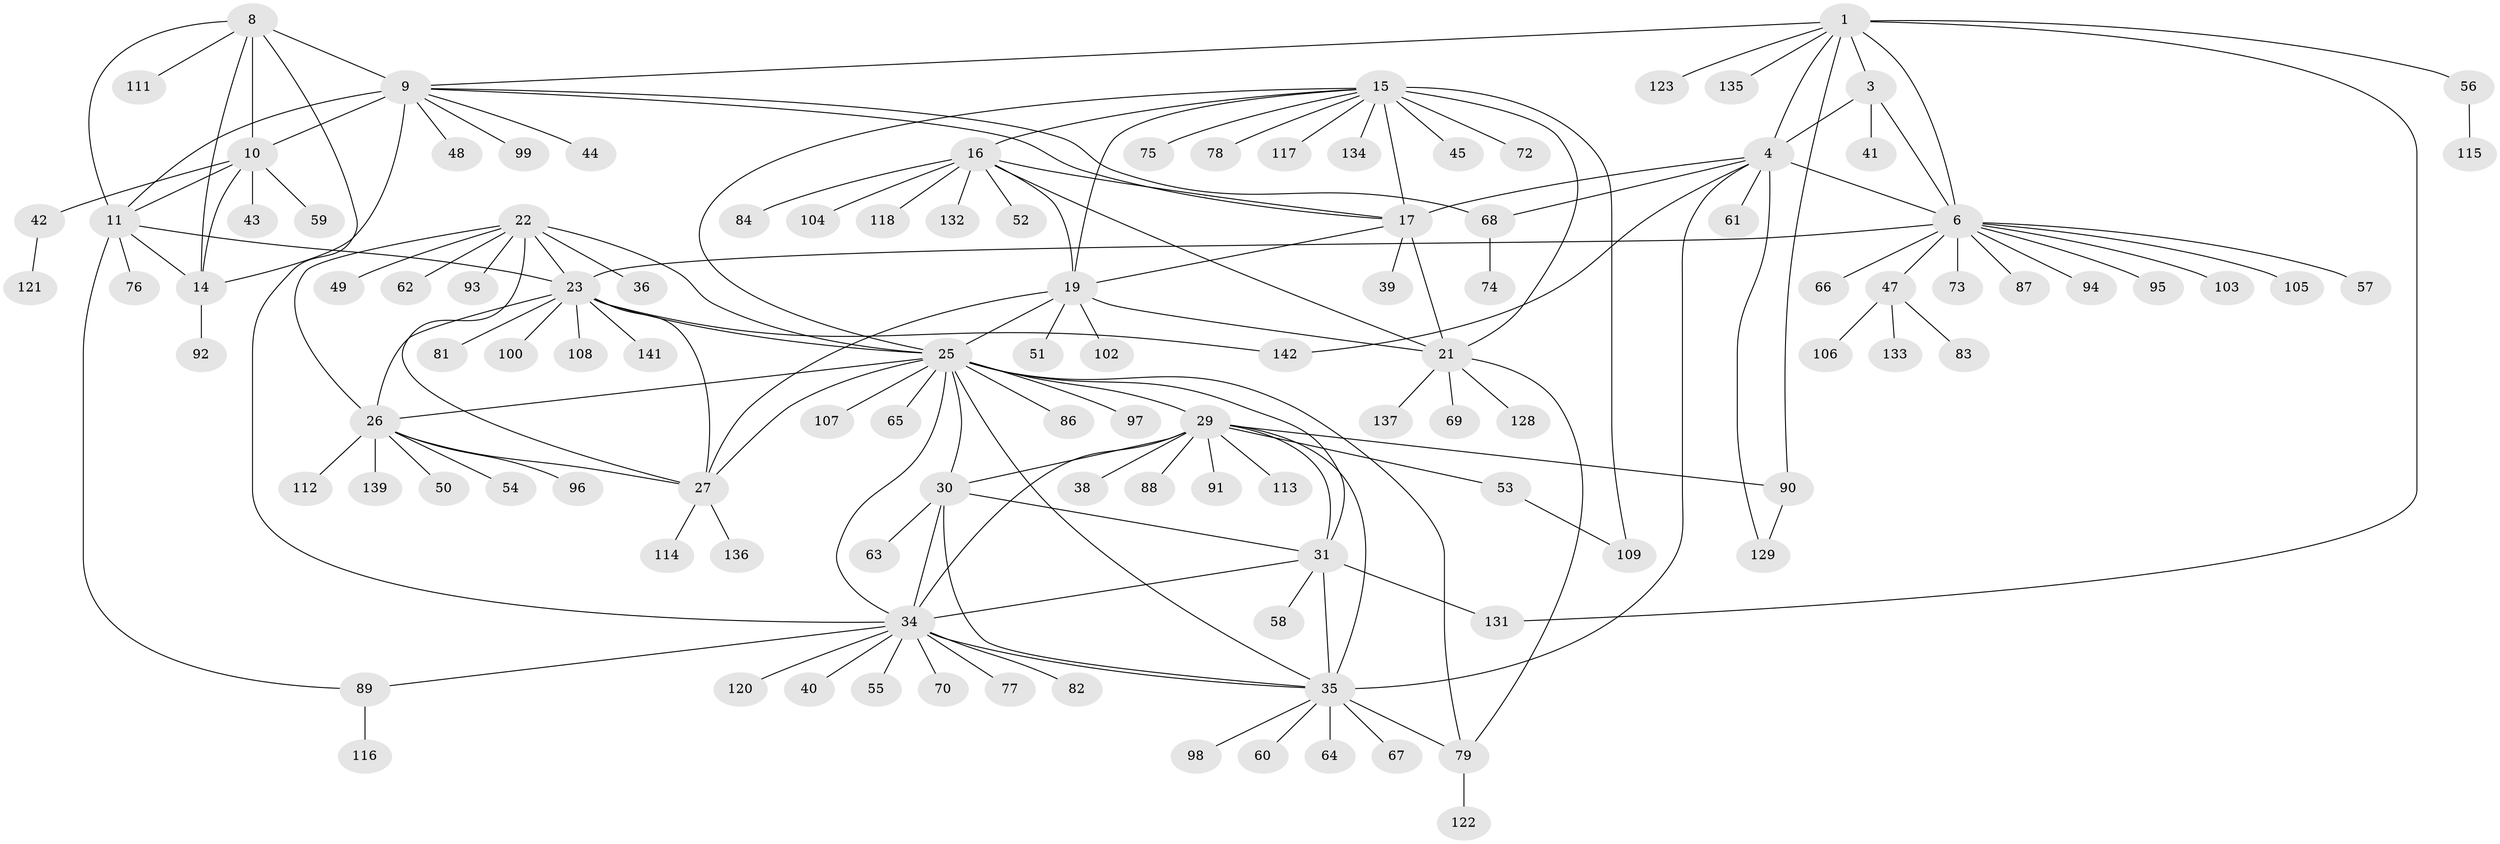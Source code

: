 // original degree distribution, {8: 0.04861111111111111, 10: 0.0625, 7: 0.027777777777777776, 14: 0.006944444444444444, 9: 0.04861111111111111, 12: 0.006944444444444444, 11: 0.020833333333333332, 6: 0.006944444444444444, 15: 0.006944444444444444, 13: 0.006944444444444444, 1: 0.625, 3: 0.034722222222222224, 2: 0.08333333333333333, 5: 0.006944444444444444, 4: 0.006944444444444444}
// Generated by graph-tools (version 1.1) at 2025/11/02/27/25 16:11:34]
// undirected, 116 vertices, 162 edges
graph export_dot {
graph [start="1"]
  node [color=gray90,style=filled];
  1 [super="+2"];
  3;
  4 [super="+5"];
  6 [super="+7"];
  8 [super="+124"];
  9 [super="+13"];
  10 [super="+12"];
  11;
  14;
  15 [super="+18"];
  16 [super="+144"];
  17 [super="+20"];
  19 [super="+85"];
  21 [super="+110"];
  22 [super="+138"];
  23 [super="+24"];
  25 [super="+33"];
  26 [super="+37"];
  27 [super="+28"];
  29 [super="+32"];
  30 [super="+80"];
  31 [super="+46"];
  34 [super="+125"];
  35 [super="+126"];
  36;
  38;
  39;
  40;
  41;
  42 [super="+127"];
  43;
  44;
  45 [super="+71"];
  47 [super="+143"];
  48;
  49;
  50;
  51;
  52;
  53;
  54;
  55;
  56;
  57;
  58;
  59;
  60;
  61;
  62;
  63;
  64;
  65;
  66;
  67;
  68;
  69;
  70;
  72;
  73;
  74;
  75;
  76;
  77;
  78;
  79 [super="+130"];
  81;
  82;
  83;
  84;
  86;
  87;
  88;
  89;
  90;
  91;
  92 [super="+101"];
  93;
  94;
  95;
  96;
  97;
  98;
  99;
  100;
  102;
  103;
  104;
  105;
  106;
  107;
  108;
  109;
  111;
  112;
  113;
  114;
  115;
  116 [super="+119"];
  117;
  118;
  120;
  121;
  122;
  123;
  128;
  129;
  131;
  132;
  133;
  134;
  135 [super="+140"];
  136;
  137;
  139;
  141;
  142;
  1 -- 3 [weight=2];
  1 -- 4 [weight=4];
  1 -- 6 [weight=4];
  1 -- 123;
  1 -- 135;
  1 -- 131;
  1 -- 9;
  1 -- 56;
  1 -- 90;
  3 -- 4 [weight=2];
  3 -- 6 [weight=2];
  3 -- 41;
  4 -- 6 [weight=4];
  4 -- 61;
  4 -- 68;
  4 -- 129;
  4 -- 142;
  4 -- 35;
  4 -- 17;
  6 -- 23;
  6 -- 103;
  6 -- 66;
  6 -- 73;
  6 -- 105;
  6 -- 47;
  6 -- 87;
  6 -- 57;
  6 -- 94;
  6 -- 95;
  8 -- 9 [weight=2];
  8 -- 10 [weight=2];
  8 -- 11;
  8 -- 14;
  8 -- 34;
  8 -- 111;
  9 -- 10 [weight=4];
  9 -- 11 [weight=2];
  9 -- 14 [weight=2];
  9 -- 17;
  9 -- 68;
  9 -- 99;
  9 -- 44;
  9 -- 48;
  10 -- 11 [weight=2];
  10 -- 14 [weight=2];
  10 -- 42;
  10 -- 43;
  10 -- 59;
  11 -- 14;
  11 -- 76;
  11 -- 89;
  11 -- 23;
  14 -- 92;
  15 -- 16 [weight=2];
  15 -- 17 [weight=4];
  15 -- 19 [weight=2];
  15 -- 21 [weight=2];
  15 -- 25;
  15 -- 72;
  15 -- 78;
  15 -- 109;
  15 -- 134;
  15 -- 75;
  15 -- 45;
  15 -- 117;
  16 -- 17 [weight=2];
  16 -- 19;
  16 -- 21;
  16 -- 52;
  16 -- 84;
  16 -- 104;
  16 -- 118;
  16 -- 132;
  17 -- 19 [weight=2];
  17 -- 21 [weight=2];
  17 -- 39;
  19 -- 21;
  19 -- 51;
  19 -- 102;
  19 -- 25;
  19 -- 27;
  21 -- 69;
  21 -- 79;
  21 -- 128;
  21 -- 137;
  22 -- 23 [weight=2];
  22 -- 25;
  22 -- 26;
  22 -- 27 [weight=2];
  22 -- 36;
  22 -- 49;
  22 -- 62;
  22 -- 93;
  23 -- 25 [weight=2];
  23 -- 26 [weight=2];
  23 -- 27 [weight=4];
  23 -- 141;
  23 -- 142;
  23 -- 100;
  23 -- 108;
  23 -- 81;
  25 -- 26;
  25 -- 27 [weight=2];
  25 -- 65;
  25 -- 107;
  25 -- 97;
  25 -- 34;
  25 -- 35;
  25 -- 86;
  25 -- 29 [weight=2];
  25 -- 30;
  25 -- 31;
  25 -- 79;
  26 -- 27 [weight=2];
  26 -- 96;
  26 -- 112;
  26 -- 139;
  26 -- 50;
  26 -- 54;
  27 -- 136;
  27 -- 114;
  29 -- 30 [weight=2];
  29 -- 31 [weight=2];
  29 -- 34 [weight=2];
  29 -- 35 [weight=2];
  29 -- 91;
  29 -- 113;
  29 -- 38;
  29 -- 53;
  29 -- 88;
  29 -- 90;
  30 -- 31;
  30 -- 34;
  30 -- 35;
  30 -- 63;
  31 -- 34;
  31 -- 35;
  31 -- 58;
  31 -- 131;
  34 -- 35;
  34 -- 40;
  34 -- 55;
  34 -- 70;
  34 -- 77;
  34 -- 82;
  34 -- 89;
  34 -- 120;
  35 -- 60;
  35 -- 64;
  35 -- 67;
  35 -- 79;
  35 -- 98;
  42 -- 121;
  47 -- 83;
  47 -- 106;
  47 -- 133;
  53 -- 109;
  56 -- 115;
  68 -- 74;
  79 -- 122;
  89 -- 116;
  90 -- 129;
}

